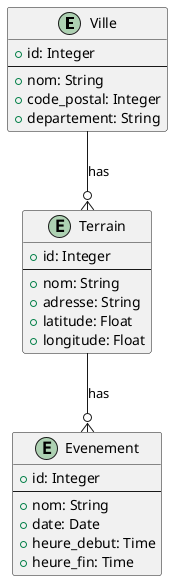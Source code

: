 @startuml diagEA

entity "Ville" {
  + id: Integer
  --
  + nom: String
  + code_postal: Integer
  + departement: String
}

entity "Terrain" {
  + id: Integer
  --
  + nom: String
  + adresse: String
  + latitude: Float
  + longitude: Float
}

entity "Evenement" {
  + id: Integer
  --
  + nom: String
  + date: Date
  + heure_debut: Time
  + heure_fin: Time
}

Ville --o{ Terrain : "has"
Terrain --o{ Evenement : "has"

@enduml
